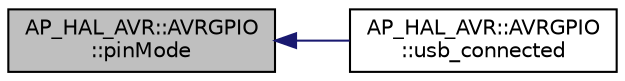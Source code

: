 digraph "AP_HAL_AVR::AVRGPIO::pinMode"
{
 // INTERACTIVE_SVG=YES
  edge [fontname="Helvetica",fontsize="10",labelfontname="Helvetica",labelfontsize="10"];
  node [fontname="Helvetica",fontsize="10",shape=record];
  rankdir="LR";
  Node1 [label="AP_HAL_AVR::AVRGPIO\l::pinMode",height=0.2,width=0.4,color="black", fillcolor="grey75", style="filled" fontcolor="black"];
  Node1 -> Node2 [dir="back",color="midnightblue",fontsize="10",style="solid",fontname="Helvetica"];
  Node2 [label="AP_HAL_AVR::AVRGPIO\l::usb_connected",height=0.2,width=0.4,color="black", fillcolor="white", style="filled",URL="$classAP__HAL__AVR_1_1AVRGPIO.html#a612f06cc30df48bde2d606aa00e8edae"];
}
